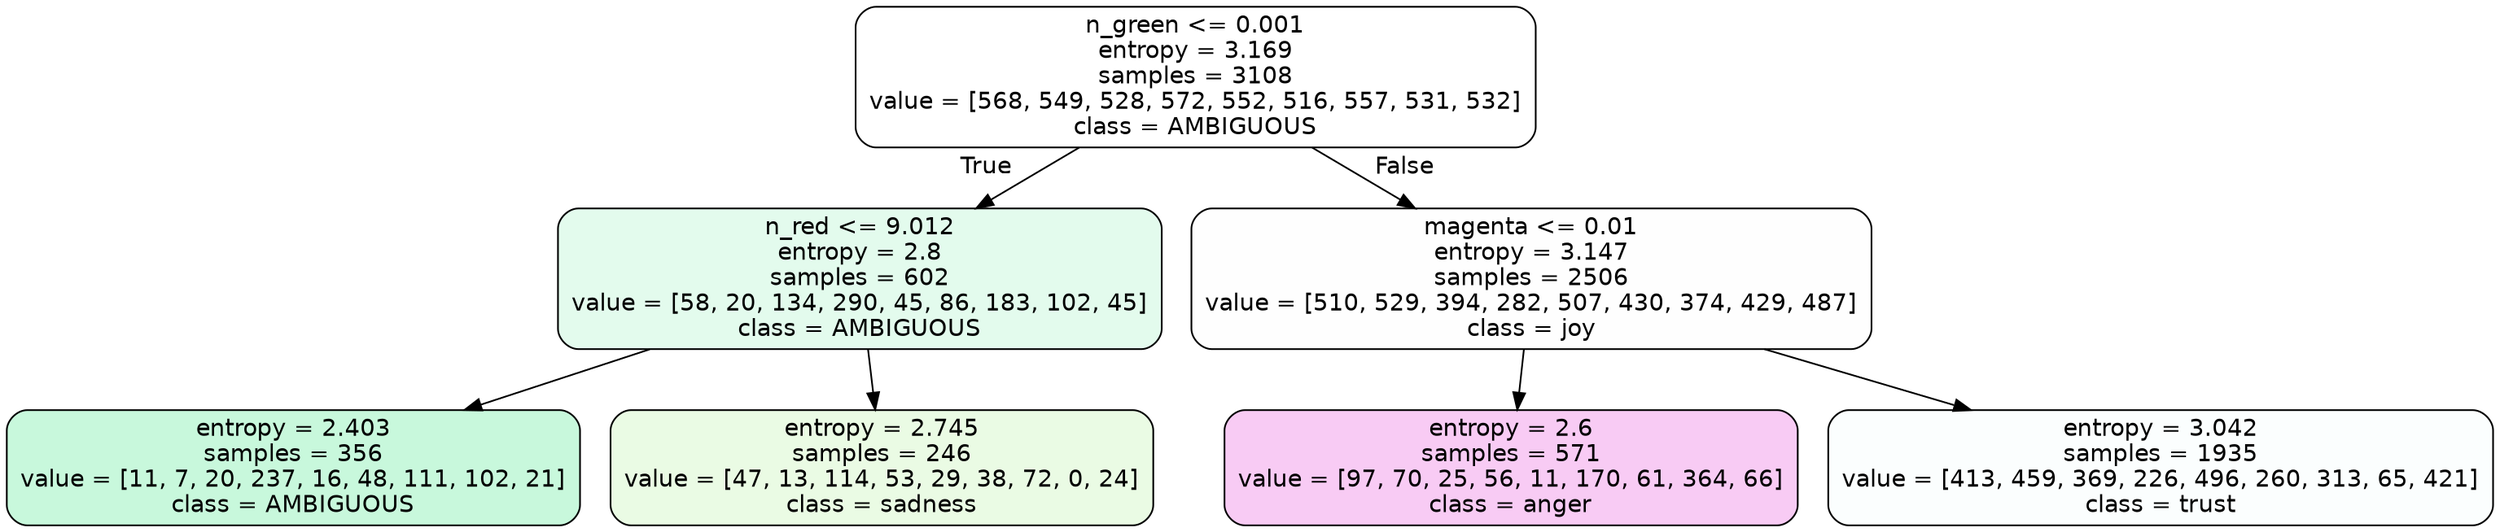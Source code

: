 digraph Tree {
node [shape=box, style="filled, rounded", color="black", fontname=helvetica] ;
edge [fontname=helvetica] ;
0 [label="n_green <= 0.001\nentropy = 3.169\nsamples = 3108\nvalue = [568, 549, 528, 572, 552, 516, 557, 531, 532]\nclass = AMBIGUOUS", fillcolor="#39e58100"] ;
1 [label="n_red <= 9.012\nentropy = 2.8\nsamples = 602\nvalue = [58, 20, 134, 290, 45, 86, 183, 102, 45]\nclass = AMBIGUOUS", fillcolor="#39e58123"] ;
0 -> 1 [labeldistance=2.5, labelangle=45, headlabel="True"] ;
2 [label="entropy = 2.403\nsamples = 356\nvalue = [11, 7, 20, 237, 16, 48, 111, 102, 21]\nclass = AMBIGUOUS", fillcolor="#39e58146"] ;
1 -> 2 ;
3 [label="entropy = 2.745\nsamples = 246\nvalue = [47, 13, 114, 53, 29, 38, 72, 0, 24]\nclass = sadness", fillcolor="#64e53922"] ;
1 -> 3 ;
4 [label="magenta <= 0.01\nentropy = 3.147\nsamples = 2506\nvalue = [510, 529, 394, 282, 507, 430, 374, 429, 487]\nclass = joy", fillcolor="#d7e53901"] ;
0 -> 4 [labeldistance=2.5, labelangle=-45, headlabel="False"] ;
5 [label="entropy = 2.6\nsamples = 571\nvalue = [97, 70, 25, 56, 11, 170, 61, 364, 66]\nclass = anger", fillcolor="#e539d742"] ;
4 -> 5 ;
6 [label="entropy = 3.042\nsamples = 1935\nvalue = [413, 459, 369, 226, 496, 260, 313, 65, 421]\nclass = trust", fillcolor="#39d7e504"] ;
4 -> 6 ;
}